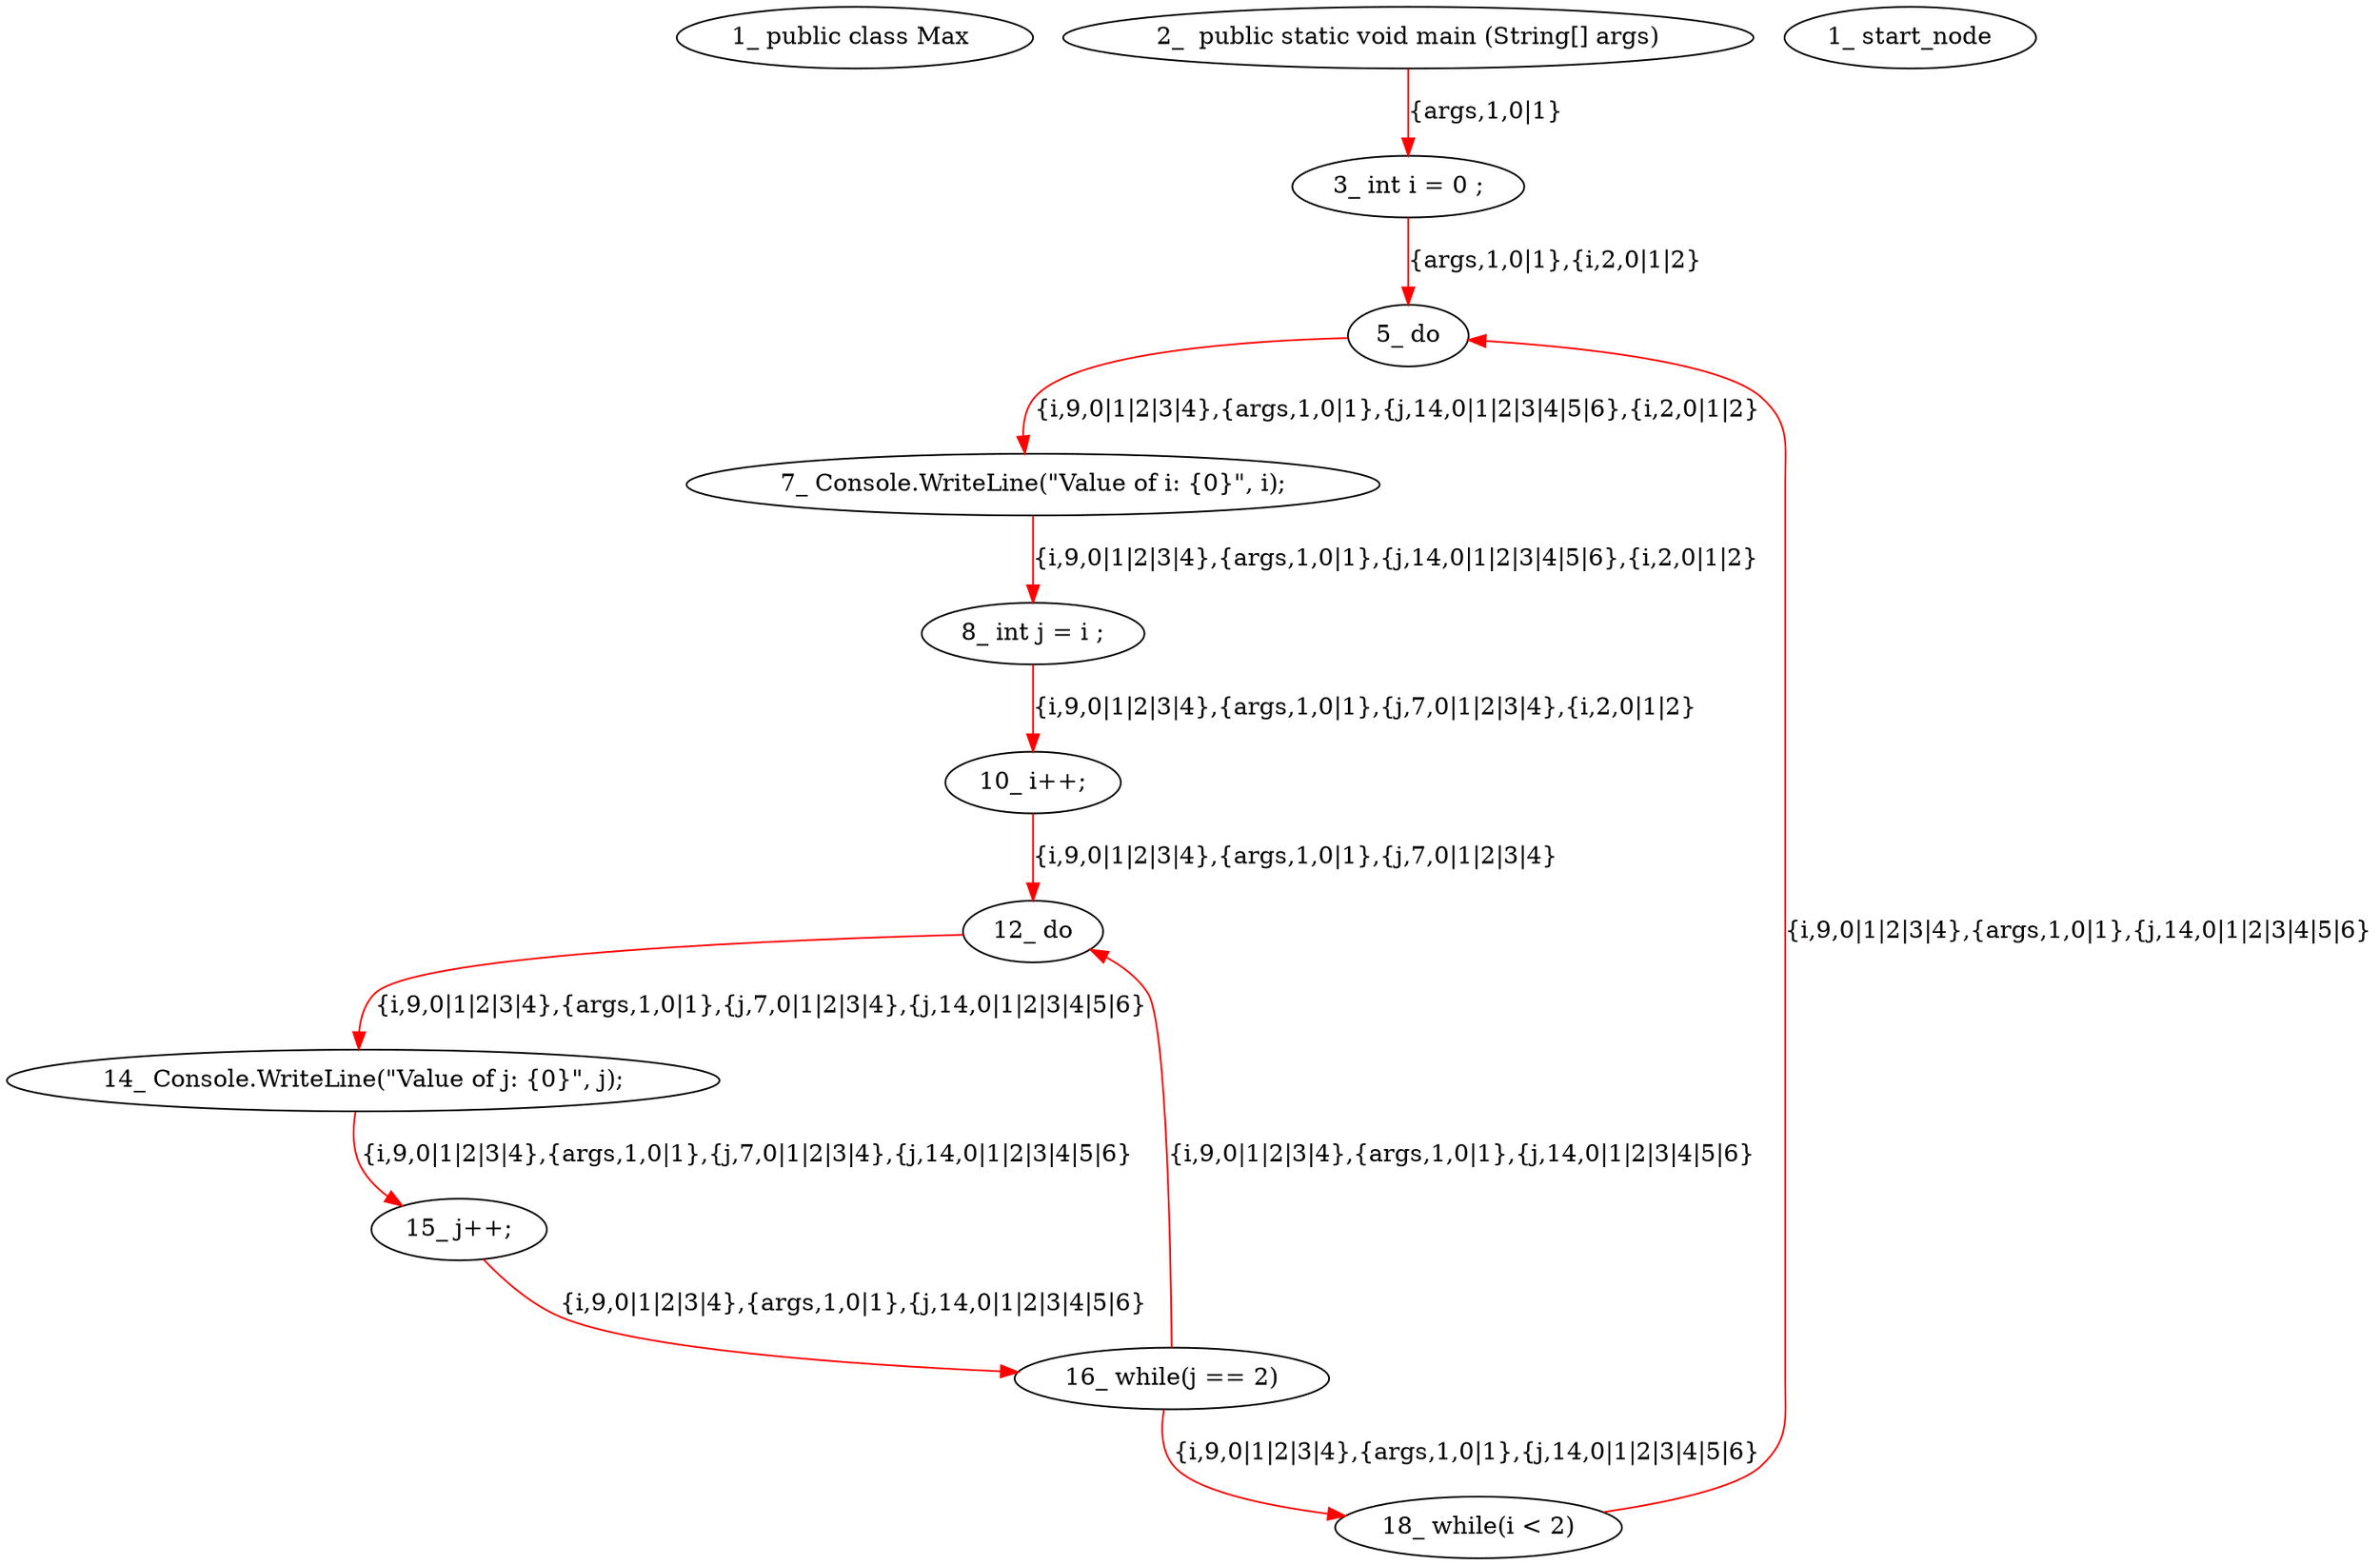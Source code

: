 digraph  {
6 [label="1_\ public\ class\ Max\ ", type_label=class_declaration];
10 [label="2_\ \ public\ static\ void\ main\ \(String\[\]\ args\)", type_label=method_declaration];
22 [label="3_\ int\ i\ =\ 0\ ;", type_label=local_declaration];
29 [label="5_\ do", type_label=do];
31 [label="7_\ Console\.WriteLine\(\"Value\ of\ i:\ \{0\}\",\ i\);", type_label=expression_statement];
41 [label="8_\ int\ j\ =\ i\ ;", type_label=local_declaration];
48 [label="10_\ i\+\+;", type_label=expression_statement];
51 [label="12_\ do", type_label=do];
53 [label="14_\ Console\.WriteLine\(\"Value\ of\ j:\ \{0\}\",\ j\);", type_label=expression_statement];
63 [label="15_\ j\+\+;", type_label=expression_statement];
66 [label="16_\ while\(j\ ==\ 2\)", type_label=while];
69 [label="18_\ while\(i\ <\ 2\)", type_label=while];
1 [label="1_\ start_node", type_label=start];
10 -> 22  [color=red, controlflow_type=first_next_line, edge_type=CFG_edge, key=0, label="{args,1,0|1}"];
22 -> 29  [color=red, controlflow_type="next_line 1", edge_type=CFG_edge, key=0, label="{args,1,0|1},{i,2,0|1|2}"];
29 -> 31  [color=red, controlflow_type=pos_next, edge_type=CFG_edge, key=0, label="{i,9,0|1|2|3|4},{args,1,0|1},{j,14,0|1|2|3|4|5|6},{i,2,0|1|2}"];
31 -> 41  [color=red, controlflow_type="next_line 1", edge_type=CFG_edge, key=0, label="{i,9,0|1|2|3|4},{args,1,0|1},{j,14,0|1|2|3|4|5|6},{i,2,0|1|2}"];
41 -> 48  [color=red, controlflow_type="next_line 1", edge_type=CFG_edge, key=0, label="{i,9,0|1|2|3|4},{args,1,0|1},{j,7,0|1|2|3|4},{i,2,0|1|2}"];
48 -> 51  [color=red, controlflow_type="next_line 1", edge_type=CFG_edge, key=0, label="{i,9,0|1|2|3|4},{args,1,0|1},{j,7,0|1|2|3|4}"];
51 -> 53  [color=red, controlflow_type=pos_next, edge_type=CFG_edge, key=0, label="{i,9,0|1|2|3|4},{args,1,0|1},{j,7,0|1|2|3|4},{j,14,0|1|2|3|4|5|6}"];
53 -> 63  [color=red, controlflow_type="next_line 1", edge_type=CFG_edge, key=0, label="{i,9,0|1|2|3|4},{args,1,0|1},{j,7,0|1|2|3|4},{j,14,0|1|2|3|4|5|6}"];
63 -> 66  [color=red, controlflow_type=next, edge_type=CFG_edge, key=0, label="{i,9,0|1|2|3|4},{args,1,0|1},{j,14,0|1|2|3|4|5|6}"];
66 -> 51  [color=red, controlflow_type=loop_control, edge_type=CFG_edge, key=0, label="{i,9,0|1|2|3|4},{args,1,0|1},{j,14,0|1|2|3|4|5|6}"];
66 -> 69  [color=red, controlflow_type=neg_next, edge_type=CFG_edge, key=0, label="{i,9,0|1|2|3|4},{args,1,0|1},{j,14,0|1|2|3|4|5|6}"];
69 -> 29  [color=red, controlflow_type=loop_control, edge_type=CFG_edge, key=0, label="{i,9,0|1|2|3|4},{args,1,0|1},{j,14,0|1|2|3|4|5|6}"];
}
